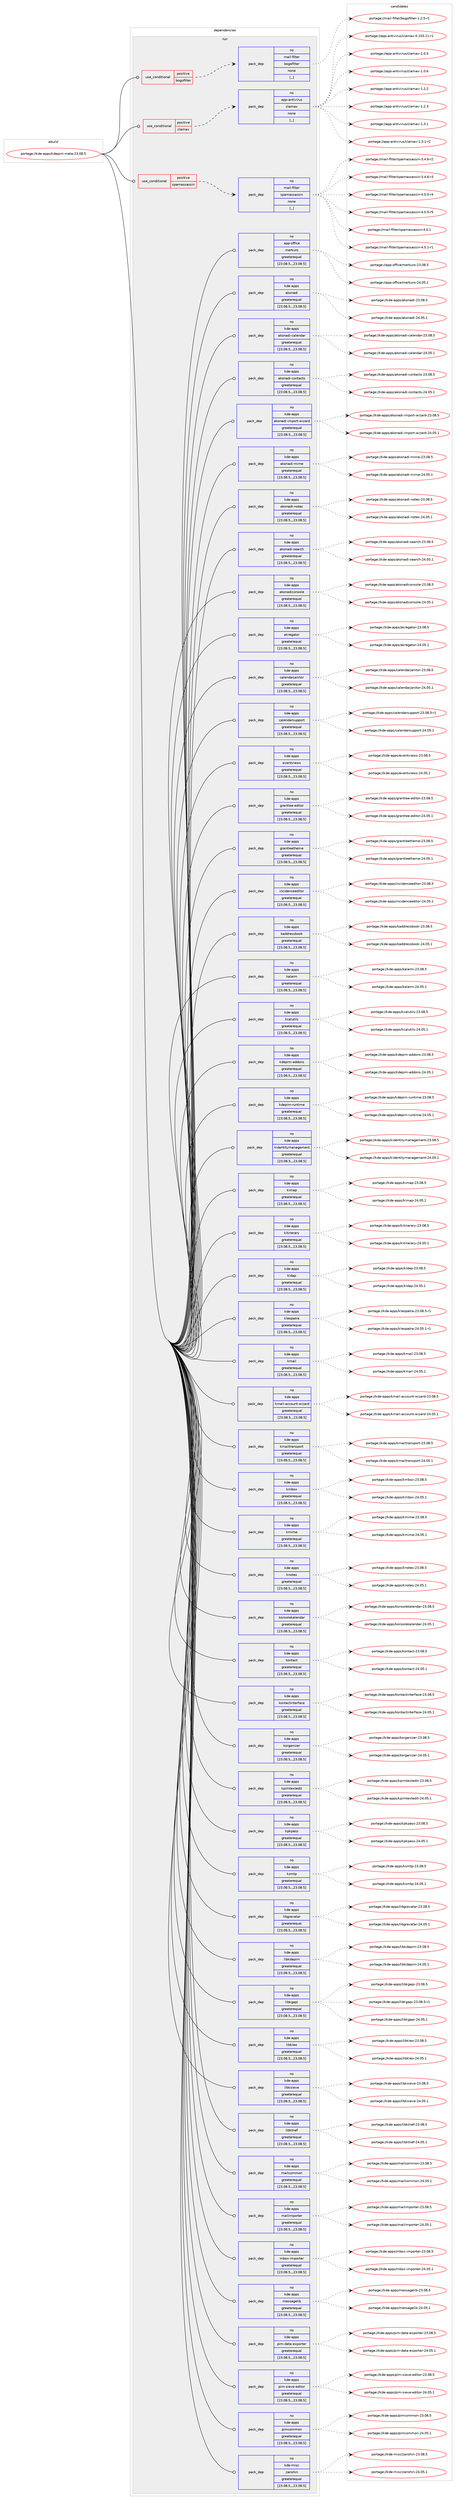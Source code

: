 digraph prolog {

# *************
# Graph options
# *************

newrank=true;
concentrate=true;
compound=true;
graph [rankdir=LR,fontname=Helvetica,fontsize=10,ranksep=1.5];#, ranksep=2.5, nodesep=0.2];
edge  [arrowhead=vee];
node  [fontname=Helvetica,fontsize=10];

# **********
# The ebuild
# **********

subgraph cluster_leftcol {
color=gray;
rank=same;
label=<<i>ebuild</i>>;
id [label="portage://kde-apps/kdepim-meta-23.08.5", color=red, width=4, href="../kde-apps/kdepim-meta-23.08.5.svg"];
}

# ****************
# The dependencies
# ****************

subgraph cluster_midcol {
color=gray;
label=<<i>dependencies</i>>;
subgraph cluster_compile {
fillcolor="#eeeeee";
style=filled;
label=<<i>compile</i>>;
}
subgraph cluster_compileandrun {
fillcolor="#eeeeee";
style=filled;
label=<<i>compile and run</i>>;
}
subgraph cluster_run {
fillcolor="#eeeeee";
style=filled;
label=<<i>run</i>>;
subgraph cond65637 {
dependency247086 [label=<<TABLE BORDER="0" CELLBORDER="1" CELLSPACING="0" CELLPADDING="4"><TR><TD ROWSPAN="3" CELLPADDING="10">use_conditional</TD></TR><TR><TD>positive</TD></TR><TR><TD>bogofilter</TD></TR></TABLE>>, shape=none, color=red];
subgraph pack179704 {
dependency247087 [label=<<TABLE BORDER="0" CELLBORDER="1" CELLSPACING="0" CELLPADDING="4" WIDTH="220"><TR><TD ROWSPAN="6" CELLPADDING="30">pack_dep</TD></TR><TR><TD WIDTH="110">no</TD></TR><TR><TD>mail-filter</TD></TR><TR><TD>bogofilter</TD></TR><TR><TD>none</TD></TR><TR><TD>[,,]</TD></TR></TABLE>>, shape=none, color=blue];
}
dependency247086:e -> dependency247087:w [weight=20,style="dashed",arrowhead="vee"];
}
id:e -> dependency247086:w [weight=20,style="solid",arrowhead="odot"];
subgraph cond65638 {
dependency247088 [label=<<TABLE BORDER="0" CELLBORDER="1" CELLSPACING="0" CELLPADDING="4"><TR><TD ROWSPAN="3" CELLPADDING="10">use_conditional</TD></TR><TR><TD>positive</TD></TR><TR><TD>clamav</TD></TR></TABLE>>, shape=none, color=red];
subgraph pack179705 {
dependency247089 [label=<<TABLE BORDER="0" CELLBORDER="1" CELLSPACING="0" CELLPADDING="4" WIDTH="220"><TR><TD ROWSPAN="6" CELLPADDING="30">pack_dep</TD></TR><TR><TD WIDTH="110">no</TD></TR><TR><TD>app-antivirus</TD></TR><TR><TD>clamav</TD></TR><TR><TD>none</TD></TR><TR><TD>[,,]</TD></TR></TABLE>>, shape=none, color=blue];
}
dependency247088:e -> dependency247089:w [weight=20,style="dashed",arrowhead="vee"];
}
id:e -> dependency247088:w [weight=20,style="solid",arrowhead="odot"];
subgraph cond65639 {
dependency247090 [label=<<TABLE BORDER="0" CELLBORDER="1" CELLSPACING="0" CELLPADDING="4"><TR><TD ROWSPAN="3" CELLPADDING="10">use_conditional</TD></TR><TR><TD>positive</TD></TR><TR><TD>spamassassin</TD></TR></TABLE>>, shape=none, color=red];
subgraph pack179706 {
dependency247091 [label=<<TABLE BORDER="0" CELLBORDER="1" CELLSPACING="0" CELLPADDING="4" WIDTH="220"><TR><TD ROWSPAN="6" CELLPADDING="30">pack_dep</TD></TR><TR><TD WIDTH="110">no</TD></TR><TR><TD>mail-filter</TD></TR><TR><TD>spamassassin</TD></TR><TR><TD>none</TD></TR><TR><TD>[,,]</TD></TR></TABLE>>, shape=none, color=blue];
}
dependency247090:e -> dependency247091:w [weight=20,style="dashed",arrowhead="vee"];
}
id:e -> dependency247090:w [weight=20,style="solid",arrowhead="odot"];
subgraph pack179707 {
dependency247092 [label=<<TABLE BORDER="0" CELLBORDER="1" CELLSPACING="0" CELLPADDING="4" WIDTH="220"><TR><TD ROWSPAN="6" CELLPADDING="30">pack_dep</TD></TR><TR><TD WIDTH="110">no</TD></TR><TR><TD>app-office</TD></TR><TR><TD>merkuro</TD></TR><TR><TD>greaterequal</TD></TR><TR><TD>[23.08.5,,,23.08.5]</TD></TR></TABLE>>, shape=none, color=blue];
}
id:e -> dependency247092:w [weight=20,style="solid",arrowhead="odot"];
subgraph pack179708 {
dependency247093 [label=<<TABLE BORDER="0" CELLBORDER="1" CELLSPACING="0" CELLPADDING="4" WIDTH="220"><TR><TD ROWSPAN="6" CELLPADDING="30">pack_dep</TD></TR><TR><TD WIDTH="110">no</TD></TR><TR><TD>kde-apps</TD></TR><TR><TD>akonadi</TD></TR><TR><TD>greaterequal</TD></TR><TR><TD>[23.08.5,,,23.08.5]</TD></TR></TABLE>>, shape=none, color=blue];
}
id:e -> dependency247093:w [weight=20,style="solid",arrowhead="odot"];
subgraph pack179709 {
dependency247094 [label=<<TABLE BORDER="0" CELLBORDER="1" CELLSPACING="0" CELLPADDING="4" WIDTH="220"><TR><TD ROWSPAN="6" CELLPADDING="30">pack_dep</TD></TR><TR><TD WIDTH="110">no</TD></TR><TR><TD>kde-apps</TD></TR><TR><TD>akonadi-calendar</TD></TR><TR><TD>greaterequal</TD></TR><TR><TD>[23.08.5,,,23.08.5]</TD></TR></TABLE>>, shape=none, color=blue];
}
id:e -> dependency247094:w [weight=20,style="solid",arrowhead="odot"];
subgraph pack179710 {
dependency247095 [label=<<TABLE BORDER="0" CELLBORDER="1" CELLSPACING="0" CELLPADDING="4" WIDTH="220"><TR><TD ROWSPAN="6" CELLPADDING="30">pack_dep</TD></TR><TR><TD WIDTH="110">no</TD></TR><TR><TD>kde-apps</TD></TR><TR><TD>akonadi-contacts</TD></TR><TR><TD>greaterequal</TD></TR><TR><TD>[23.08.5,,,23.08.5]</TD></TR></TABLE>>, shape=none, color=blue];
}
id:e -> dependency247095:w [weight=20,style="solid",arrowhead="odot"];
subgraph pack179711 {
dependency247096 [label=<<TABLE BORDER="0" CELLBORDER="1" CELLSPACING="0" CELLPADDING="4" WIDTH="220"><TR><TD ROWSPAN="6" CELLPADDING="30">pack_dep</TD></TR><TR><TD WIDTH="110">no</TD></TR><TR><TD>kde-apps</TD></TR><TR><TD>akonadi-import-wizard</TD></TR><TR><TD>greaterequal</TD></TR><TR><TD>[23.08.5,,,23.08.5]</TD></TR></TABLE>>, shape=none, color=blue];
}
id:e -> dependency247096:w [weight=20,style="solid",arrowhead="odot"];
subgraph pack179712 {
dependency247097 [label=<<TABLE BORDER="0" CELLBORDER="1" CELLSPACING="0" CELLPADDING="4" WIDTH="220"><TR><TD ROWSPAN="6" CELLPADDING="30">pack_dep</TD></TR><TR><TD WIDTH="110">no</TD></TR><TR><TD>kde-apps</TD></TR><TR><TD>akonadi-mime</TD></TR><TR><TD>greaterequal</TD></TR><TR><TD>[23.08.5,,,23.08.5]</TD></TR></TABLE>>, shape=none, color=blue];
}
id:e -> dependency247097:w [weight=20,style="solid",arrowhead="odot"];
subgraph pack179713 {
dependency247098 [label=<<TABLE BORDER="0" CELLBORDER="1" CELLSPACING="0" CELLPADDING="4" WIDTH="220"><TR><TD ROWSPAN="6" CELLPADDING="30">pack_dep</TD></TR><TR><TD WIDTH="110">no</TD></TR><TR><TD>kde-apps</TD></TR><TR><TD>akonadi-notes</TD></TR><TR><TD>greaterequal</TD></TR><TR><TD>[23.08.5,,,23.08.5]</TD></TR></TABLE>>, shape=none, color=blue];
}
id:e -> dependency247098:w [weight=20,style="solid",arrowhead="odot"];
subgraph pack179714 {
dependency247099 [label=<<TABLE BORDER="0" CELLBORDER="1" CELLSPACING="0" CELLPADDING="4" WIDTH="220"><TR><TD ROWSPAN="6" CELLPADDING="30">pack_dep</TD></TR><TR><TD WIDTH="110">no</TD></TR><TR><TD>kde-apps</TD></TR><TR><TD>akonadi-search</TD></TR><TR><TD>greaterequal</TD></TR><TR><TD>[23.08.5,,,23.08.5]</TD></TR></TABLE>>, shape=none, color=blue];
}
id:e -> dependency247099:w [weight=20,style="solid",arrowhead="odot"];
subgraph pack179715 {
dependency247100 [label=<<TABLE BORDER="0" CELLBORDER="1" CELLSPACING="0" CELLPADDING="4" WIDTH="220"><TR><TD ROWSPAN="6" CELLPADDING="30">pack_dep</TD></TR><TR><TD WIDTH="110">no</TD></TR><TR><TD>kde-apps</TD></TR><TR><TD>akonadiconsole</TD></TR><TR><TD>greaterequal</TD></TR><TR><TD>[23.08.5,,,23.08.5]</TD></TR></TABLE>>, shape=none, color=blue];
}
id:e -> dependency247100:w [weight=20,style="solid",arrowhead="odot"];
subgraph pack179716 {
dependency247101 [label=<<TABLE BORDER="0" CELLBORDER="1" CELLSPACING="0" CELLPADDING="4" WIDTH="220"><TR><TD ROWSPAN="6" CELLPADDING="30">pack_dep</TD></TR><TR><TD WIDTH="110">no</TD></TR><TR><TD>kde-apps</TD></TR><TR><TD>akregator</TD></TR><TR><TD>greaterequal</TD></TR><TR><TD>[23.08.5,,,23.08.5]</TD></TR></TABLE>>, shape=none, color=blue];
}
id:e -> dependency247101:w [weight=20,style="solid",arrowhead="odot"];
subgraph pack179717 {
dependency247102 [label=<<TABLE BORDER="0" CELLBORDER="1" CELLSPACING="0" CELLPADDING="4" WIDTH="220"><TR><TD ROWSPAN="6" CELLPADDING="30">pack_dep</TD></TR><TR><TD WIDTH="110">no</TD></TR><TR><TD>kde-apps</TD></TR><TR><TD>calendarjanitor</TD></TR><TR><TD>greaterequal</TD></TR><TR><TD>[23.08.5,,,23.08.5]</TD></TR></TABLE>>, shape=none, color=blue];
}
id:e -> dependency247102:w [weight=20,style="solid",arrowhead="odot"];
subgraph pack179718 {
dependency247103 [label=<<TABLE BORDER="0" CELLBORDER="1" CELLSPACING="0" CELLPADDING="4" WIDTH="220"><TR><TD ROWSPAN="6" CELLPADDING="30">pack_dep</TD></TR><TR><TD WIDTH="110">no</TD></TR><TR><TD>kde-apps</TD></TR><TR><TD>calendarsupport</TD></TR><TR><TD>greaterequal</TD></TR><TR><TD>[23.08.5,,,23.08.5]</TD></TR></TABLE>>, shape=none, color=blue];
}
id:e -> dependency247103:w [weight=20,style="solid",arrowhead="odot"];
subgraph pack179719 {
dependency247104 [label=<<TABLE BORDER="0" CELLBORDER="1" CELLSPACING="0" CELLPADDING="4" WIDTH="220"><TR><TD ROWSPAN="6" CELLPADDING="30">pack_dep</TD></TR><TR><TD WIDTH="110">no</TD></TR><TR><TD>kde-apps</TD></TR><TR><TD>eventviews</TD></TR><TR><TD>greaterequal</TD></TR><TR><TD>[23.08.5,,,23.08.5]</TD></TR></TABLE>>, shape=none, color=blue];
}
id:e -> dependency247104:w [weight=20,style="solid",arrowhead="odot"];
subgraph pack179720 {
dependency247105 [label=<<TABLE BORDER="0" CELLBORDER="1" CELLSPACING="0" CELLPADDING="4" WIDTH="220"><TR><TD ROWSPAN="6" CELLPADDING="30">pack_dep</TD></TR><TR><TD WIDTH="110">no</TD></TR><TR><TD>kde-apps</TD></TR><TR><TD>grantlee-editor</TD></TR><TR><TD>greaterequal</TD></TR><TR><TD>[23.08.5,,,23.08.5]</TD></TR></TABLE>>, shape=none, color=blue];
}
id:e -> dependency247105:w [weight=20,style="solid",arrowhead="odot"];
subgraph pack179721 {
dependency247106 [label=<<TABLE BORDER="0" CELLBORDER="1" CELLSPACING="0" CELLPADDING="4" WIDTH="220"><TR><TD ROWSPAN="6" CELLPADDING="30">pack_dep</TD></TR><TR><TD WIDTH="110">no</TD></TR><TR><TD>kde-apps</TD></TR><TR><TD>grantleetheme</TD></TR><TR><TD>greaterequal</TD></TR><TR><TD>[23.08.5,,,23.08.5]</TD></TR></TABLE>>, shape=none, color=blue];
}
id:e -> dependency247106:w [weight=20,style="solid",arrowhead="odot"];
subgraph pack179722 {
dependency247107 [label=<<TABLE BORDER="0" CELLBORDER="1" CELLSPACING="0" CELLPADDING="4" WIDTH="220"><TR><TD ROWSPAN="6" CELLPADDING="30">pack_dep</TD></TR><TR><TD WIDTH="110">no</TD></TR><TR><TD>kde-apps</TD></TR><TR><TD>incidenceeditor</TD></TR><TR><TD>greaterequal</TD></TR><TR><TD>[23.08.5,,,23.08.5]</TD></TR></TABLE>>, shape=none, color=blue];
}
id:e -> dependency247107:w [weight=20,style="solid",arrowhead="odot"];
subgraph pack179723 {
dependency247108 [label=<<TABLE BORDER="0" CELLBORDER="1" CELLSPACING="0" CELLPADDING="4" WIDTH="220"><TR><TD ROWSPAN="6" CELLPADDING="30">pack_dep</TD></TR><TR><TD WIDTH="110">no</TD></TR><TR><TD>kde-apps</TD></TR><TR><TD>kaddressbook</TD></TR><TR><TD>greaterequal</TD></TR><TR><TD>[23.08.5,,,23.08.5]</TD></TR></TABLE>>, shape=none, color=blue];
}
id:e -> dependency247108:w [weight=20,style="solid",arrowhead="odot"];
subgraph pack179724 {
dependency247109 [label=<<TABLE BORDER="0" CELLBORDER="1" CELLSPACING="0" CELLPADDING="4" WIDTH="220"><TR><TD ROWSPAN="6" CELLPADDING="30">pack_dep</TD></TR><TR><TD WIDTH="110">no</TD></TR><TR><TD>kde-apps</TD></TR><TR><TD>kalarm</TD></TR><TR><TD>greaterequal</TD></TR><TR><TD>[23.08.5,,,23.08.5]</TD></TR></TABLE>>, shape=none, color=blue];
}
id:e -> dependency247109:w [weight=20,style="solid",arrowhead="odot"];
subgraph pack179725 {
dependency247110 [label=<<TABLE BORDER="0" CELLBORDER="1" CELLSPACING="0" CELLPADDING="4" WIDTH="220"><TR><TD ROWSPAN="6" CELLPADDING="30">pack_dep</TD></TR><TR><TD WIDTH="110">no</TD></TR><TR><TD>kde-apps</TD></TR><TR><TD>kcalutils</TD></TR><TR><TD>greaterequal</TD></TR><TR><TD>[23.08.5,,,23.08.5]</TD></TR></TABLE>>, shape=none, color=blue];
}
id:e -> dependency247110:w [weight=20,style="solid",arrowhead="odot"];
subgraph pack179726 {
dependency247111 [label=<<TABLE BORDER="0" CELLBORDER="1" CELLSPACING="0" CELLPADDING="4" WIDTH="220"><TR><TD ROWSPAN="6" CELLPADDING="30">pack_dep</TD></TR><TR><TD WIDTH="110">no</TD></TR><TR><TD>kde-apps</TD></TR><TR><TD>kdepim-addons</TD></TR><TR><TD>greaterequal</TD></TR><TR><TD>[23.08.5,,,23.08.5]</TD></TR></TABLE>>, shape=none, color=blue];
}
id:e -> dependency247111:w [weight=20,style="solid",arrowhead="odot"];
subgraph pack179727 {
dependency247112 [label=<<TABLE BORDER="0" CELLBORDER="1" CELLSPACING="0" CELLPADDING="4" WIDTH="220"><TR><TD ROWSPAN="6" CELLPADDING="30">pack_dep</TD></TR><TR><TD WIDTH="110">no</TD></TR><TR><TD>kde-apps</TD></TR><TR><TD>kdepim-runtime</TD></TR><TR><TD>greaterequal</TD></TR><TR><TD>[23.08.5,,,23.08.5]</TD></TR></TABLE>>, shape=none, color=blue];
}
id:e -> dependency247112:w [weight=20,style="solid",arrowhead="odot"];
subgraph pack179728 {
dependency247113 [label=<<TABLE BORDER="0" CELLBORDER="1" CELLSPACING="0" CELLPADDING="4" WIDTH="220"><TR><TD ROWSPAN="6" CELLPADDING="30">pack_dep</TD></TR><TR><TD WIDTH="110">no</TD></TR><TR><TD>kde-apps</TD></TR><TR><TD>kidentitymanagement</TD></TR><TR><TD>greaterequal</TD></TR><TR><TD>[23.08.5,,,23.08.5]</TD></TR></TABLE>>, shape=none, color=blue];
}
id:e -> dependency247113:w [weight=20,style="solid",arrowhead="odot"];
subgraph pack179729 {
dependency247114 [label=<<TABLE BORDER="0" CELLBORDER="1" CELLSPACING="0" CELLPADDING="4" WIDTH="220"><TR><TD ROWSPAN="6" CELLPADDING="30">pack_dep</TD></TR><TR><TD WIDTH="110">no</TD></TR><TR><TD>kde-apps</TD></TR><TR><TD>kimap</TD></TR><TR><TD>greaterequal</TD></TR><TR><TD>[23.08.5,,,23.08.5]</TD></TR></TABLE>>, shape=none, color=blue];
}
id:e -> dependency247114:w [weight=20,style="solid",arrowhead="odot"];
subgraph pack179730 {
dependency247115 [label=<<TABLE BORDER="0" CELLBORDER="1" CELLSPACING="0" CELLPADDING="4" WIDTH="220"><TR><TD ROWSPAN="6" CELLPADDING="30">pack_dep</TD></TR><TR><TD WIDTH="110">no</TD></TR><TR><TD>kde-apps</TD></TR><TR><TD>kitinerary</TD></TR><TR><TD>greaterequal</TD></TR><TR><TD>[23.08.5,,,23.08.5]</TD></TR></TABLE>>, shape=none, color=blue];
}
id:e -> dependency247115:w [weight=20,style="solid",arrowhead="odot"];
subgraph pack179731 {
dependency247116 [label=<<TABLE BORDER="0" CELLBORDER="1" CELLSPACING="0" CELLPADDING="4" WIDTH="220"><TR><TD ROWSPAN="6" CELLPADDING="30">pack_dep</TD></TR><TR><TD WIDTH="110">no</TD></TR><TR><TD>kde-apps</TD></TR><TR><TD>kldap</TD></TR><TR><TD>greaterequal</TD></TR><TR><TD>[23.08.5,,,23.08.5]</TD></TR></TABLE>>, shape=none, color=blue];
}
id:e -> dependency247116:w [weight=20,style="solid",arrowhead="odot"];
subgraph pack179732 {
dependency247117 [label=<<TABLE BORDER="0" CELLBORDER="1" CELLSPACING="0" CELLPADDING="4" WIDTH="220"><TR><TD ROWSPAN="6" CELLPADDING="30">pack_dep</TD></TR><TR><TD WIDTH="110">no</TD></TR><TR><TD>kde-apps</TD></TR><TR><TD>kleopatra</TD></TR><TR><TD>greaterequal</TD></TR><TR><TD>[23.08.5,,,23.08.5]</TD></TR></TABLE>>, shape=none, color=blue];
}
id:e -> dependency247117:w [weight=20,style="solid",arrowhead="odot"];
subgraph pack179733 {
dependency247118 [label=<<TABLE BORDER="0" CELLBORDER="1" CELLSPACING="0" CELLPADDING="4" WIDTH="220"><TR><TD ROWSPAN="6" CELLPADDING="30">pack_dep</TD></TR><TR><TD WIDTH="110">no</TD></TR><TR><TD>kde-apps</TD></TR><TR><TD>kmail</TD></TR><TR><TD>greaterequal</TD></TR><TR><TD>[23.08.5,,,23.08.5]</TD></TR></TABLE>>, shape=none, color=blue];
}
id:e -> dependency247118:w [weight=20,style="solid",arrowhead="odot"];
subgraph pack179734 {
dependency247119 [label=<<TABLE BORDER="0" CELLBORDER="1" CELLSPACING="0" CELLPADDING="4" WIDTH="220"><TR><TD ROWSPAN="6" CELLPADDING="30">pack_dep</TD></TR><TR><TD WIDTH="110">no</TD></TR><TR><TD>kde-apps</TD></TR><TR><TD>kmail-account-wizard</TD></TR><TR><TD>greaterequal</TD></TR><TR><TD>[23.08.5,,,23.08.5]</TD></TR></TABLE>>, shape=none, color=blue];
}
id:e -> dependency247119:w [weight=20,style="solid",arrowhead="odot"];
subgraph pack179735 {
dependency247120 [label=<<TABLE BORDER="0" CELLBORDER="1" CELLSPACING="0" CELLPADDING="4" WIDTH="220"><TR><TD ROWSPAN="6" CELLPADDING="30">pack_dep</TD></TR><TR><TD WIDTH="110">no</TD></TR><TR><TD>kde-apps</TD></TR><TR><TD>kmailtransport</TD></TR><TR><TD>greaterequal</TD></TR><TR><TD>[23.08.5,,,23.08.5]</TD></TR></TABLE>>, shape=none, color=blue];
}
id:e -> dependency247120:w [weight=20,style="solid",arrowhead="odot"];
subgraph pack179736 {
dependency247121 [label=<<TABLE BORDER="0" CELLBORDER="1" CELLSPACING="0" CELLPADDING="4" WIDTH="220"><TR><TD ROWSPAN="6" CELLPADDING="30">pack_dep</TD></TR><TR><TD WIDTH="110">no</TD></TR><TR><TD>kde-apps</TD></TR><TR><TD>kmbox</TD></TR><TR><TD>greaterequal</TD></TR><TR><TD>[23.08.5,,,23.08.5]</TD></TR></TABLE>>, shape=none, color=blue];
}
id:e -> dependency247121:w [weight=20,style="solid",arrowhead="odot"];
subgraph pack179737 {
dependency247122 [label=<<TABLE BORDER="0" CELLBORDER="1" CELLSPACING="0" CELLPADDING="4" WIDTH="220"><TR><TD ROWSPAN="6" CELLPADDING="30">pack_dep</TD></TR><TR><TD WIDTH="110">no</TD></TR><TR><TD>kde-apps</TD></TR><TR><TD>kmime</TD></TR><TR><TD>greaterequal</TD></TR><TR><TD>[23.08.5,,,23.08.5]</TD></TR></TABLE>>, shape=none, color=blue];
}
id:e -> dependency247122:w [weight=20,style="solid",arrowhead="odot"];
subgraph pack179738 {
dependency247123 [label=<<TABLE BORDER="0" CELLBORDER="1" CELLSPACING="0" CELLPADDING="4" WIDTH="220"><TR><TD ROWSPAN="6" CELLPADDING="30">pack_dep</TD></TR><TR><TD WIDTH="110">no</TD></TR><TR><TD>kde-apps</TD></TR><TR><TD>knotes</TD></TR><TR><TD>greaterequal</TD></TR><TR><TD>[23.08.5,,,23.08.5]</TD></TR></TABLE>>, shape=none, color=blue];
}
id:e -> dependency247123:w [weight=20,style="solid",arrowhead="odot"];
subgraph pack179739 {
dependency247124 [label=<<TABLE BORDER="0" CELLBORDER="1" CELLSPACING="0" CELLPADDING="4" WIDTH="220"><TR><TD ROWSPAN="6" CELLPADDING="30">pack_dep</TD></TR><TR><TD WIDTH="110">no</TD></TR><TR><TD>kde-apps</TD></TR><TR><TD>konsolekalendar</TD></TR><TR><TD>greaterequal</TD></TR><TR><TD>[23.08.5,,,23.08.5]</TD></TR></TABLE>>, shape=none, color=blue];
}
id:e -> dependency247124:w [weight=20,style="solid",arrowhead="odot"];
subgraph pack179740 {
dependency247125 [label=<<TABLE BORDER="0" CELLBORDER="1" CELLSPACING="0" CELLPADDING="4" WIDTH="220"><TR><TD ROWSPAN="6" CELLPADDING="30">pack_dep</TD></TR><TR><TD WIDTH="110">no</TD></TR><TR><TD>kde-apps</TD></TR><TR><TD>kontact</TD></TR><TR><TD>greaterequal</TD></TR><TR><TD>[23.08.5,,,23.08.5]</TD></TR></TABLE>>, shape=none, color=blue];
}
id:e -> dependency247125:w [weight=20,style="solid",arrowhead="odot"];
subgraph pack179741 {
dependency247126 [label=<<TABLE BORDER="0" CELLBORDER="1" CELLSPACING="0" CELLPADDING="4" WIDTH="220"><TR><TD ROWSPAN="6" CELLPADDING="30">pack_dep</TD></TR><TR><TD WIDTH="110">no</TD></TR><TR><TD>kde-apps</TD></TR><TR><TD>kontactinterface</TD></TR><TR><TD>greaterequal</TD></TR><TR><TD>[23.08.5,,,23.08.5]</TD></TR></TABLE>>, shape=none, color=blue];
}
id:e -> dependency247126:w [weight=20,style="solid",arrowhead="odot"];
subgraph pack179742 {
dependency247127 [label=<<TABLE BORDER="0" CELLBORDER="1" CELLSPACING="0" CELLPADDING="4" WIDTH="220"><TR><TD ROWSPAN="6" CELLPADDING="30">pack_dep</TD></TR><TR><TD WIDTH="110">no</TD></TR><TR><TD>kde-apps</TD></TR><TR><TD>korganizer</TD></TR><TR><TD>greaterequal</TD></TR><TR><TD>[23.08.5,,,23.08.5]</TD></TR></TABLE>>, shape=none, color=blue];
}
id:e -> dependency247127:w [weight=20,style="solid",arrowhead="odot"];
subgraph pack179743 {
dependency247128 [label=<<TABLE BORDER="0" CELLBORDER="1" CELLSPACING="0" CELLPADDING="4" WIDTH="220"><TR><TD ROWSPAN="6" CELLPADDING="30">pack_dep</TD></TR><TR><TD WIDTH="110">no</TD></TR><TR><TD>kde-apps</TD></TR><TR><TD>kpimtextedit</TD></TR><TR><TD>greaterequal</TD></TR><TR><TD>[23.08.5,,,23.08.5]</TD></TR></TABLE>>, shape=none, color=blue];
}
id:e -> dependency247128:w [weight=20,style="solid",arrowhead="odot"];
subgraph pack179744 {
dependency247129 [label=<<TABLE BORDER="0" CELLBORDER="1" CELLSPACING="0" CELLPADDING="4" WIDTH="220"><TR><TD ROWSPAN="6" CELLPADDING="30">pack_dep</TD></TR><TR><TD WIDTH="110">no</TD></TR><TR><TD>kde-apps</TD></TR><TR><TD>kpkpass</TD></TR><TR><TD>greaterequal</TD></TR><TR><TD>[23.08.5,,,23.08.5]</TD></TR></TABLE>>, shape=none, color=blue];
}
id:e -> dependency247129:w [weight=20,style="solid",arrowhead="odot"];
subgraph pack179745 {
dependency247130 [label=<<TABLE BORDER="0" CELLBORDER="1" CELLSPACING="0" CELLPADDING="4" WIDTH="220"><TR><TD ROWSPAN="6" CELLPADDING="30">pack_dep</TD></TR><TR><TD WIDTH="110">no</TD></TR><TR><TD>kde-apps</TD></TR><TR><TD>ksmtp</TD></TR><TR><TD>greaterequal</TD></TR><TR><TD>[23.08.5,,,23.08.5]</TD></TR></TABLE>>, shape=none, color=blue];
}
id:e -> dependency247130:w [weight=20,style="solid",arrowhead="odot"];
subgraph pack179746 {
dependency247131 [label=<<TABLE BORDER="0" CELLBORDER="1" CELLSPACING="0" CELLPADDING="4" WIDTH="220"><TR><TD ROWSPAN="6" CELLPADDING="30">pack_dep</TD></TR><TR><TD WIDTH="110">no</TD></TR><TR><TD>kde-apps</TD></TR><TR><TD>libgravatar</TD></TR><TR><TD>greaterequal</TD></TR><TR><TD>[23.08.5,,,23.08.5]</TD></TR></TABLE>>, shape=none, color=blue];
}
id:e -> dependency247131:w [weight=20,style="solid",arrowhead="odot"];
subgraph pack179747 {
dependency247132 [label=<<TABLE BORDER="0" CELLBORDER="1" CELLSPACING="0" CELLPADDING="4" WIDTH="220"><TR><TD ROWSPAN="6" CELLPADDING="30">pack_dep</TD></TR><TR><TD WIDTH="110">no</TD></TR><TR><TD>kde-apps</TD></TR><TR><TD>libkdepim</TD></TR><TR><TD>greaterequal</TD></TR><TR><TD>[23.08.5,,,23.08.5]</TD></TR></TABLE>>, shape=none, color=blue];
}
id:e -> dependency247132:w [weight=20,style="solid",arrowhead="odot"];
subgraph pack179748 {
dependency247133 [label=<<TABLE BORDER="0" CELLBORDER="1" CELLSPACING="0" CELLPADDING="4" WIDTH="220"><TR><TD ROWSPAN="6" CELLPADDING="30">pack_dep</TD></TR><TR><TD WIDTH="110">no</TD></TR><TR><TD>kde-apps</TD></TR><TR><TD>libkgapi</TD></TR><TR><TD>greaterequal</TD></TR><TR><TD>[23.08.5,,,23.08.5]</TD></TR></TABLE>>, shape=none, color=blue];
}
id:e -> dependency247133:w [weight=20,style="solid",arrowhead="odot"];
subgraph pack179749 {
dependency247134 [label=<<TABLE BORDER="0" CELLBORDER="1" CELLSPACING="0" CELLPADDING="4" WIDTH="220"><TR><TD ROWSPAN="6" CELLPADDING="30">pack_dep</TD></TR><TR><TD WIDTH="110">no</TD></TR><TR><TD>kde-apps</TD></TR><TR><TD>libkleo</TD></TR><TR><TD>greaterequal</TD></TR><TR><TD>[23.08.5,,,23.08.5]</TD></TR></TABLE>>, shape=none, color=blue];
}
id:e -> dependency247134:w [weight=20,style="solid",arrowhead="odot"];
subgraph pack179750 {
dependency247135 [label=<<TABLE BORDER="0" CELLBORDER="1" CELLSPACING="0" CELLPADDING="4" WIDTH="220"><TR><TD ROWSPAN="6" CELLPADDING="30">pack_dep</TD></TR><TR><TD WIDTH="110">no</TD></TR><TR><TD>kde-apps</TD></TR><TR><TD>libksieve</TD></TR><TR><TD>greaterequal</TD></TR><TR><TD>[23.08.5,,,23.08.5]</TD></TR></TABLE>>, shape=none, color=blue];
}
id:e -> dependency247135:w [weight=20,style="solid",arrowhead="odot"];
subgraph pack179751 {
dependency247136 [label=<<TABLE BORDER="0" CELLBORDER="1" CELLSPACING="0" CELLPADDING="4" WIDTH="220"><TR><TD ROWSPAN="6" CELLPADDING="30">pack_dep</TD></TR><TR><TD WIDTH="110">no</TD></TR><TR><TD>kde-apps</TD></TR><TR><TD>libktnef</TD></TR><TR><TD>greaterequal</TD></TR><TR><TD>[23.08.5,,,23.08.5]</TD></TR></TABLE>>, shape=none, color=blue];
}
id:e -> dependency247136:w [weight=20,style="solid",arrowhead="odot"];
subgraph pack179752 {
dependency247137 [label=<<TABLE BORDER="0" CELLBORDER="1" CELLSPACING="0" CELLPADDING="4" WIDTH="220"><TR><TD ROWSPAN="6" CELLPADDING="30">pack_dep</TD></TR><TR><TD WIDTH="110">no</TD></TR><TR><TD>kde-apps</TD></TR><TR><TD>mailcommon</TD></TR><TR><TD>greaterequal</TD></TR><TR><TD>[23.08.5,,,23.08.5]</TD></TR></TABLE>>, shape=none, color=blue];
}
id:e -> dependency247137:w [weight=20,style="solid",arrowhead="odot"];
subgraph pack179753 {
dependency247138 [label=<<TABLE BORDER="0" CELLBORDER="1" CELLSPACING="0" CELLPADDING="4" WIDTH="220"><TR><TD ROWSPAN="6" CELLPADDING="30">pack_dep</TD></TR><TR><TD WIDTH="110">no</TD></TR><TR><TD>kde-apps</TD></TR><TR><TD>mailimporter</TD></TR><TR><TD>greaterequal</TD></TR><TR><TD>[23.08.5,,,23.08.5]</TD></TR></TABLE>>, shape=none, color=blue];
}
id:e -> dependency247138:w [weight=20,style="solid",arrowhead="odot"];
subgraph pack179754 {
dependency247139 [label=<<TABLE BORDER="0" CELLBORDER="1" CELLSPACING="0" CELLPADDING="4" WIDTH="220"><TR><TD ROWSPAN="6" CELLPADDING="30">pack_dep</TD></TR><TR><TD WIDTH="110">no</TD></TR><TR><TD>kde-apps</TD></TR><TR><TD>mbox-importer</TD></TR><TR><TD>greaterequal</TD></TR><TR><TD>[23.08.5,,,23.08.5]</TD></TR></TABLE>>, shape=none, color=blue];
}
id:e -> dependency247139:w [weight=20,style="solid",arrowhead="odot"];
subgraph pack179755 {
dependency247140 [label=<<TABLE BORDER="0" CELLBORDER="1" CELLSPACING="0" CELLPADDING="4" WIDTH="220"><TR><TD ROWSPAN="6" CELLPADDING="30">pack_dep</TD></TR><TR><TD WIDTH="110">no</TD></TR><TR><TD>kde-apps</TD></TR><TR><TD>messagelib</TD></TR><TR><TD>greaterequal</TD></TR><TR><TD>[23.08.5,,,23.08.5]</TD></TR></TABLE>>, shape=none, color=blue];
}
id:e -> dependency247140:w [weight=20,style="solid",arrowhead="odot"];
subgraph pack179756 {
dependency247141 [label=<<TABLE BORDER="0" CELLBORDER="1" CELLSPACING="0" CELLPADDING="4" WIDTH="220"><TR><TD ROWSPAN="6" CELLPADDING="30">pack_dep</TD></TR><TR><TD WIDTH="110">no</TD></TR><TR><TD>kde-apps</TD></TR><TR><TD>pim-data-exporter</TD></TR><TR><TD>greaterequal</TD></TR><TR><TD>[23.08.5,,,23.08.5]</TD></TR></TABLE>>, shape=none, color=blue];
}
id:e -> dependency247141:w [weight=20,style="solid",arrowhead="odot"];
subgraph pack179757 {
dependency247142 [label=<<TABLE BORDER="0" CELLBORDER="1" CELLSPACING="0" CELLPADDING="4" WIDTH="220"><TR><TD ROWSPAN="6" CELLPADDING="30">pack_dep</TD></TR><TR><TD WIDTH="110">no</TD></TR><TR><TD>kde-apps</TD></TR><TR><TD>pim-sieve-editor</TD></TR><TR><TD>greaterequal</TD></TR><TR><TD>[23.08.5,,,23.08.5]</TD></TR></TABLE>>, shape=none, color=blue];
}
id:e -> dependency247142:w [weight=20,style="solid",arrowhead="odot"];
subgraph pack179758 {
dependency247143 [label=<<TABLE BORDER="0" CELLBORDER="1" CELLSPACING="0" CELLPADDING="4" WIDTH="220"><TR><TD ROWSPAN="6" CELLPADDING="30">pack_dep</TD></TR><TR><TD WIDTH="110">no</TD></TR><TR><TD>kde-apps</TD></TR><TR><TD>pimcommon</TD></TR><TR><TD>greaterequal</TD></TR><TR><TD>[23.08.5,,,23.08.5]</TD></TR></TABLE>>, shape=none, color=blue];
}
id:e -> dependency247143:w [weight=20,style="solid",arrowhead="odot"];
subgraph pack179759 {
dependency247144 [label=<<TABLE BORDER="0" CELLBORDER="1" CELLSPACING="0" CELLPADDING="4" WIDTH="220"><TR><TD ROWSPAN="6" CELLPADDING="30">pack_dep</TD></TR><TR><TD WIDTH="110">no</TD></TR><TR><TD>kde-misc</TD></TR><TR><TD>zanshin</TD></TR><TR><TD>greaterequal</TD></TR><TR><TD>[23.08.5,,,23.08.5]</TD></TR></TABLE>>, shape=none, color=blue];
}
id:e -> dependency247144:w [weight=20,style="solid",arrowhead="odot"];
}
}

# **************
# The candidates
# **************

subgraph cluster_choices {
rank=same;
color=gray;
label=<<i>candidates</i>>;

subgraph choice179704 {
color=black;
nodesep=1;
choice109971051084510210510811610111447981111031111021051081161011144549465046534511449 [label="portage://mail-filter/bogofilter-1.2.5-r1", color=red, width=4,href="../mail-filter/bogofilter-1.2.5-r1.svg"];
dependency247087:e -> choice109971051084510210510811610111447981111031111021051081161011144549465046534511449:w [style=dotted,weight="100"];
}
subgraph choice179705 {
color=black;
nodesep=1;
choice971121124597110116105118105114117115479910897109971184548464948514649494511449 [label="portage://app-antivirus/clamav-0.103.11-r1", color=red, width=4,href="../app-antivirus/clamav-0.103.11-r1.svg"];
choice97112112459711011610511810511411711547991089710997118454946484653 [label="portage://app-antivirus/clamav-1.0.5", color=red, width=4,href="../app-antivirus/clamav-1.0.5.svg"];
choice97112112459711011610511810511411711547991089710997118454946484654 [label="portage://app-antivirus/clamav-1.0.6", color=red, width=4,href="../app-antivirus/clamav-1.0.6.svg"];
choice97112112459711011610511810511411711547991089710997118454946504650 [label="portage://app-antivirus/clamav-1.2.2", color=red, width=4,href="../app-antivirus/clamav-1.2.2.svg"];
choice97112112459711011610511810511411711547991089710997118454946504651 [label="portage://app-antivirus/clamav-1.2.3", color=red, width=4,href="../app-antivirus/clamav-1.2.3.svg"];
choice97112112459711011610511810511411711547991089710997118454946514649 [label="portage://app-antivirus/clamav-1.3.1", color=red, width=4,href="../app-antivirus/clamav-1.3.1.svg"];
choice971121124597110116105118105114117115479910897109971184549465146494511450 [label="portage://app-antivirus/clamav-1.3.1-r2", color=red, width=4,href="../app-antivirus/clamav-1.3.1-r2.svg"];
dependency247089:e -> choice971121124597110116105118105114117115479910897109971184548464948514649494511449:w [style=dotted,weight="100"];
dependency247089:e -> choice97112112459711011610511810511411711547991089710997118454946484653:w [style=dotted,weight="100"];
dependency247089:e -> choice97112112459711011610511810511411711547991089710997118454946484654:w [style=dotted,weight="100"];
dependency247089:e -> choice97112112459711011610511810511411711547991089710997118454946504650:w [style=dotted,weight="100"];
dependency247089:e -> choice97112112459711011610511810511411711547991089710997118454946504651:w [style=dotted,weight="100"];
dependency247089:e -> choice97112112459711011610511810511411711547991089710997118454946514649:w [style=dotted,weight="100"];
dependency247089:e -> choice971121124597110116105118105114117115479910897109971184549465146494511450:w [style=dotted,weight="100"];
}
subgraph choice179706 {
color=black;
nodesep=1;
choice1099710510845102105108116101114471151129710997115115971151151051104551465246544511450 [label="portage://mail-filter/spamassassin-3.4.6-r2", color=red, width=4,href="../mail-filter/spamassassin-3.4.6-r2.svg"];
choice1099710510845102105108116101114471151129710997115115971151151051104551465246544511451 [label="portage://mail-filter/spamassassin-3.4.6-r3", color=red, width=4,href="../mail-filter/spamassassin-3.4.6-r3.svg"];
choice1099710510845102105108116101114471151129710997115115971151151051104552464846484511452 [label="portage://mail-filter/spamassassin-4.0.0-r4", color=red, width=4,href="../mail-filter/spamassassin-4.0.0-r4.svg"];
choice1099710510845102105108116101114471151129710997115115971151151051104552464846484511453 [label="portage://mail-filter/spamassassin-4.0.0-r5", color=red, width=4,href="../mail-filter/spamassassin-4.0.0-r5.svg"];
choice109971051084510210510811610111447115112971099711511597115115105110455246484649 [label="portage://mail-filter/spamassassin-4.0.1", color=red, width=4,href="../mail-filter/spamassassin-4.0.1.svg"];
choice1099710510845102105108116101114471151129710997115115971151151051104552464846494511449 [label="portage://mail-filter/spamassassin-4.0.1-r1", color=red, width=4,href="../mail-filter/spamassassin-4.0.1-r1.svg"];
dependency247091:e -> choice1099710510845102105108116101114471151129710997115115971151151051104551465246544511450:w [style=dotted,weight="100"];
dependency247091:e -> choice1099710510845102105108116101114471151129710997115115971151151051104551465246544511451:w [style=dotted,weight="100"];
dependency247091:e -> choice1099710510845102105108116101114471151129710997115115971151151051104552464846484511452:w [style=dotted,weight="100"];
dependency247091:e -> choice1099710510845102105108116101114471151129710997115115971151151051104552464846484511453:w [style=dotted,weight="100"];
dependency247091:e -> choice109971051084510210510811610111447115112971099711511597115115105110455246484649:w [style=dotted,weight="100"];
dependency247091:e -> choice1099710510845102105108116101114471151129710997115115971151151051104552464846494511449:w [style=dotted,weight="100"];
}
subgraph choice179707 {
color=black;
nodesep=1;
choice971121124511110210210599101471091011141071171141114550514648564653 [label="portage://app-office/merkuro-23.08.5", color=red, width=4,href="../app-office/merkuro-23.08.5.svg"];
choice971121124511110210210599101471091011141071171141114550524648534649 [label="portage://app-office/merkuro-24.05.1", color=red, width=4,href="../app-office/merkuro-24.05.1.svg"];
dependency247092:e -> choice971121124511110210210599101471091011141071171141114550514648564653:w [style=dotted,weight="100"];
dependency247092:e -> choice971121124511110210210599101471091011141071171141114550524648534649:w [style=dotted,weight="100"];
}
subgraph choice179708 {
color=black;
nodesep=1;
choice10710010145971121121154797107111110971001054550514648564653 [label="portage://kde-apps/akonadi-23.08.5", color=red, width=4,href="../kde-apps/akonadi-23.08.5.svg"];
choice10710010145971121121154797107111110971001054550524648534649 [label="portage://kde-apps/akonadi-24.05.1", color=red, width=4,href="../kde-apps/akonadi-24.05.1.svg"];
dependency247093:e -> choice10710010145971121121154797107111110971001054550514648564653:w [style=dotted,weight="100"];
dependency247093:e -> choice10710010145971121121154797107111110971001054550524648534649:w [style=dotted,weight="100"];
}
subgraph choice179709 {
color=black;
nodesep=1;
choice1071001014597112112115479710711111097100105459997108101110100971144550514648564653 [label="portage://kde-apps/akonadi-calendar-23.08.5", color=red, width=4,href="../kde-apps/akonadi-calendar-23.08.5.svg"];
choice1071001014597112112115479710711111097100105459997108101110100971144550524648534649 [label="portage://kde-apps/akonadi-calendar-24.05.1", color=red, width=4,href="../kde-apps/akonadi-calendar-24.05.1.svg"];
dependency247094:e -> choice1071001014597112112115479710711111097100105459997108101110100971144550514648564653:w [style=dotted,weight="100"];
dependency247094:e -> choice1071001014597112112115479710711111097100105459997108101110100971144550524648534649:w [style=dotted,weight="100"];
}
subgraph choice179710 {
color=black;
nodesep=1;
choice1071001014597112112115479710711111097100105459911111011697991161154550514648564653 [label="portage://kde-apps/akonadi-contacts-23.08.5", color=red, width=4,href="../kde-apps/akonadi-contacts-23.08.5.svg"];
choice1071001014597112112115479710711111097100105459911111011697991161154550524648534649 [label="portage://kde-apps/akonadi-contacts-24.05.1", color=red, width=4,href="../kde-apps/akonadi-contacts-24.05.1.svg"];
dependency247095:e -> choice1071001014597112112115479710711111097100105459911111011697991161154550514648564653:w [style=dotted,weight="100"];
dependency247095:e -> choice1071001014597112112115479710711111097100105459911111011697991161154550524648534649:w [style=dotted,weight="100"];
}
subgraph choice179711 {
color=black;
nodesep=1;
choice10710010145971121121154797107111110971001054510510911211111411645119105122971141004550514648564653 [label="portage://kde-apps/akonadi-import-wizard-23.08.5", color=red, width=4,href="../kde-apps/akonadi-import-wizard-23.08.5.svg"];
choice10710010145971121121154797107111110971001054510510911211111411645119105122971141004550524648534649 [label="portage://kde-apps/akonadi-import-wizard-24.05.1", color=red, width=4,href="../kde-apps/akonadi-import-wizard-24.05.1.svg"];
dependency247096:e -> choice10710010145971121121154797107111110971001054510510911211111411645119105122971141004550514648564653:w [style=dotted,weight="100"];
dependency247096:e -> choice10710010145971121121154797107111110971001054510510911211111411645119105122971141004550524648534649:w [style=dotted,weight="100"];
}
subgraph choice179712 {
color=black;
nodesep=1;
choice1071001014597112112115479710711111097100105451091051091014550514648564653 [label="portage://kde-apps/akonadi-mime-23.08.5", color=red, width=4,href="../kde-apps/akonadi-mime-23.08.5.svg"];
choice1071001014597112112115479710711111097100105451091051091014550524648534649 [label="portage://kde-apps/akonadi-mime-24.05.1", color=red, width=4,href="../kde-apps/akonadi-mime-24.05.1.svg"];
dependency247097:e -> choice1071001014597112112115479710711111097100105451091051091014550514648564653:w [style=dotted,weight="100"];
dependency247097:e -> choice1071001014597112112115479710711111097100105451091051091014550524648534649:w [style=dotted,weight="100"];
}
subgraph choice179713 {
color=black;
nodesep=1;
choice1071001014597112112115479710711111097100105451101111161011154550514648564653 [label="portage://kde-apps/akonadi-notes-23.08.5", color=red, width=4,href="../kde-apps/akonadi-notes-23.08.5.svg"];
choice1071001014597112112115479710711111097100105451101111161011154550524648534649 [label="portage://kde-apps/akonadi-notes-24.05.1", color=red, width=4,href="../kde-apps/akonadi-notes-24.05.1.svg"];
dependency247098:e -> choice1071001014597112112115479710711111097100105451101111161011154550514648564653:w [style=dotted,weight="100"];
dependency247098:e -> choice1071001014597112112115479710711111097100105451101111161011154550524648534649:w [style=dotted,weight="100"];
}
subgraph choice179714 {
color=black;
nodesep=1;
choice10710010145971121121154797107111110971001054511510197114991044550514648564653 [label="portage://kde-apps/akonadi-search-23.08.5", color=red, width=4,href="../kde-apps/akonadi-search-23.08.5.svg"];
choice10710010145971121121154797107111110971001054511510197114991044550524648534649 [label="portage://kde-apps/akonadi-search-24.05.1", color=red, width=4,href="../kde-apps/akonadi-search-24.05.1.svg"];
dependency247099:e -> choice10710010145971121121154797107111110971001054511510197114991044550514648564653:w [style=dotted,weight="100"];
dependency247099:e -> choice10710010145971121121154797107111110971001054511510197114991044550524648534649:w [style=dotted,weight="100"];
}
subgraph choice179715 {
color=black;
nodesep=1;
choice1071001014597112112115479710711111097100105991111101151111081014550514648564653 [label="portage://kde-apps/akonadiconsole-23.08.5", color=red, width=4,href="../kde-apps/akonadiconsole-23.08.5.svg"];
choice1071001014597112112115479710711111097100105991111101151111081014550524648534649 [label="portage://kde-apps/akonadiconsole-24.05.1", color=red, width=4,href="../kde-apps/akonadiconsole-24.05.1.svg"];
dependency247100:e -> choice1071001014597112112115479710711111097100105991111101151111081014550514648564653:w [style=dotted,weight="100"];
dependency247100:e -> choice1071001014597112112115479710711111097100105991111101151111081014550524648534649:w [style=dotted,weight="100"];
}
subgraph choice179716 {
color=black;
nodesep=1;
choice10710010145971121121154797107114101103971161111144550514648564653 [label="portage://kde-apps/akregator-23.08.5", color=red, width=4,href="../kde-apps/akregator-23.08.5.svg"];
choice10710010145971121121154797107114101103971161111144550524648534649 [label="portage://kde-apps/akregator-24.05.1", color=red, width=4,href="../kde-apps/akregator-24.05.1.svg"];
dependency247101:e -> choice10710010145971121121154797107114101103971161111144550514648564653:w [style=dotted,weight="100"];
dependency247101:e -> choice10710010145971121121154797107114101103971161111144550524648534649:w [style=dotted,weight="100"];
}
subgraph choice179717 {
color=black;
nodesep=1;
choice107100101459711211211547999710810111010097114106971101051161111144550514648564653 [label="portage://kde-apps/calendarjanitor-23.08.5", color=red, width=4,href="../kde-apps/calendarjanitor-23.08.5.svg"];
choice107100101459711211211547999710810111010097114106971101051161111144550524648534649 [label="portage://kde-apps/calendarjanitor-24.05.1", color=red, width=4,href="../kde-apps/calendarjanitor-24.05.1.svg"];
dependency247102:e -> choice107100101459711211211547999710810111010097114106971101051161111144550514648564653:w [style=dotted,weight="100"];
dependency247102:e -> choice107100101459711211211547999710810111010097114106971101051161111144550524648534649:w [style=dotted,weight="100"];
}
subgraph choice179718 {
color=black;
nodesep=1;
choice10710010145971121121154799971081011101009711411511711211211111411645505146485646534511449 [label="portage://kde-apps/calendarsupport-23.08.5-r1", color=red, width=4,href="../kde-apps/calendarsupport-23.08.5-r1.svg"];
choice1071001014597112112115479997108101110100971141151171121121111141164550524648534649 [label="portage://kde-apps/calendarsupport-24.05.1", color=red, width=4,href="../kde-apps/calendarsupport-24.05.1.svg"];
dependency247103:e -> choice10710010145971121121154799971081011101009711411511711211211111411645505146485646534511449:w [style=dotted,weight="100"];
dependency247103:e -> choice1071001014597112112115479997108101110100971141151171121121111141164550524648534649:w [style=dotted,weight="100"];
}
subgraph choice179719 {
color=black;
nodesep=1;
choice1071001014597112112115471011181011101161181051011191154550514648564653 [label="portage://kde-apps/eventviews-23.08.5", color=red, width=4,href="../kde-apps/eventviews-23.08.5.svg"];
choice1071001014597112112115471011181011101161181051011191154550524648534649 [label="portage://kde-apps/eventviews-24.05.1", color=red, width=4,href="../kde-apps/eventviews-24.05.1.svg"];
dependency247104:e -> choice1071001014597112112115471011181011101161181051011191154550514648564653:w [style=dotted,weight="100"];
dependency247104:e -> choice1071001014597112112115471011181011101161181051011191154550524648534649:w [style=dotted,weight="100"];
}
subgraph choice179720 {
color=black;
nodesep=1;
choice10710010145971121121154710311497110116108101101451011001051161111144550514648564653 [label="portage://kde-apps/grantlee-editor-23.08.5", color=red, width=4,href="../kde-apps/grantlee-editor-23.08.5.svg"];
choice10710010145971121121154710311497110116108101101451011001051161111144550524648534649 [label="portage://kde-apps/grantlee-editor-24.05.1", color=red, width=4,href="../kde-apps/grantlee-editor-24.05.1.svg"];
dependency247105:e -> choice10710010145971121121154710311497110116108101101451011001051161111144550514648564653:w [style=dotted,weight="100"];
dependency247105:e -> choice10710010145971121121154710311497110116108101101451011001051161111144550524648534649:w [style=dotted,weight="100"];
}
subgraph choice179721 {
color=black;
nodesep=1;
choice107100101459711211211547103114971101161081011011161041011091014550514648564653 [label="portage://kde-apps/grantleetheme-23.08.5", color=red, width=4,href="../kde-apps/grantleetheme-23.08.5.svg"];
choice107100101459711211211547103114971101161081011011161041011091014550524648534649 [label="portage://kde-apps/grantleetheme-24.05.1", color=red, width=4,href="../kde-apps/grantleetheme-24.05.1.svg"];
dependency247106:e -> choice107100101459711211211547103114971101161081011011161041011091014550514648564653:w [style=dotted,weight="100"];
dependency247106:e -> choice107100101459711211211547103114971101161081011011161041011091014550524648534649:w [style=dotted,weight="100"];
}
subgraph choice179722 {
color=black;
nodesep=1;
choice10710010145971121121154710511099105100101110991011011001051161111144550514648564653 [label="portage://kde-apps/incidenceeditor-23.08.5", color=red, width=4,href="../kde-apps/incidenceeditor-23.08.5.svg"];
choice10710010145971121121154710511099105100101110991011011001051161111144550524648534649 [label="portage://kde-apps/incidenceeditor-24.05.1", color=red, width=4,href="../kde-apps/incidenceeditor-24.05.1.svg"];
dependency247107:e -> choice10710010145971121121154710511099105100101110991011011001051161111144550514648564653:w [style=dotted,weight="100"];
dependency247107:e -> choice10710010145971121121154710511099105100101110991011011001051161111144550524648534649:w [style=dotted,weight="100"];
}
subgraph choice179723 {
color=black;
nodesep=1;
choice10710010145971121121154710797100100114101115115981111111074550514648564653 [label="portage://kde-apps/kaddressbook-23.08.5", color=red, width=4,href="../kde-apps/kaddressbook-23.08.5.svg"];
choice10710010145971121121154710797100100114101115115981111111074550524648534649 [label="portage://kde-apps/kaddressbook-24.05.1", color=red, width=4,href="../kde-apps/kaddressbook-24.05.1.svg"];
dependency247108:e -> choice10710010145971121121154710797100100114101115115981111111074550514648564653:w [style=dotted,weight="100"];
dependency247108:e -> choice10710010145971121121154710797100100114101115115981111111074550524648534649:w [style=dotted,weight="100"];
}
subgraph choice179724 {
color=black;
nodesep=1;
choice10710010145971121121154710797108971141094550514648564653 [label="portage://kde-apps/kalarm-23.08.5", color=red, width=4,href="../kde-apps/kalarm-23.08.5.svg"];
choice10710010145971121121154710797108971141094550524648534649 [label="portage://kde-apps/kalarm-24.05.1", color=red, width=4,href="../kde-apps/kalarm-24.05.1.svg"];
dependency247109:e -> choice10710010145971121121154710797108971141094550514648564653:w [style=dotted,weight="100"];
dependency247109:e -> choice10710010145971121121154710797108971141094550524648534649:w [style=dotted,weight="100"];
}
subgraph choice179725 {
color=black;
nodesep=1;
choice10710010145971121121154710799971081171161051081154550514648564653 [label="portage://kde-apps/kcalutils-23.08.5", color=red, width=4,href="../kde-apps/kcalutils-23.08.5.svg"];
choice10710010145971121121154710799971081171161051081154550524648534649 [label="portage://kde-apps/kcalutils-24.05.1", color=red, width=4,href="../kde-apps/kcalutils-24.05.1.svg"];
dependency247110:e -> choice10710010145971121121154710799971081171161051081154550514648564653:w [style=dotted,weight="100"];
dependency247110:e -> choice10710010145971121121154710799971081171161051081154550524648534649:w [style=dotted,weight="100"];
}
subgraph choice179726 {
color=black;
nodesep=1;
choice10710010145971121121154710710010111210510945971001001111101154550514648564653 [label="portage://kde-apps/kdepim-addons-23.08.5", color=red, width=4,href="../kde-apps/kdepim-addons-23.08.5.svg"];
choice10710010145971121121154710710010111210510945971001001111101154550524648534649 [label="portage://kde-apps/kdepim-addons-24.05.1", color=red, width=4,href="../kde-apps/kdepim-addons-24.05.1.svg"];
dependency247111:e -> choice10710010145971121121154710710010111210510945971001001111101154550514648564653:w [style=dotted,weight="100"];
dependency247111:e -> choice10710010145971121121154710710010111210510945971001001111101154550524648534649:w [style=dotted,weight="100"];
}
subgraph choice179727 {
color=black;
nodesep=1;
choice107100101459711211211547107100101112105109451141171101161051091014550514648564653 [label="portage://kde-apps/kdepim-runtime-23.08.5", color=red, width=4,href="../kde-apps/kdepim-runtime-23.08.5.svg"];
choice107100101459711211211547107100101112105109451141171101161051091014550524648534649 [label="portage://kde-apps/kdepim-runtime-24.05.1", color=red, width=4,href="../kde-apps/kdepim-runtime-24.05.1.svg"];
dependency247112:e -> choice107100101459711211211547107100101112105109451141171101161051091014550514648564653:w [style=dotted,weight="100"];
dependency247112:e -> choice107100101459711211211547107100101112105109451141171101161051091014550524648534649:w [style=dotted,weight="100"];
}
subgraph choice179728 {
color=black;
nodesep=1;
choice10710010145971121121154710710510010111011610511612110997110971031011091011101164550514648564653 [label="portage://kde-apps/kidentitymanagement-23.08.5", color=red, width=4,href="../kde-apps/kidentitymanagement-23.08.5.svg"];
choice10710010145971121121154710710510010111011610511612110997110971031011091011101164550524648534649 [label="portage://kde-apps/kidentitymanagement-24.05.1", color=red, width=4,href="../kde-apps/kidentitymanagement-24.05.1.svg"];
dependency247113:e -> choice10710010145971121121154710710510010111011610511612110997110971031011091011101164550514648564653:w [style=dotted,weight="100"];
dependency247113:e -> choice10710010145971121121154710710510010111011610511612110997110971031011091011101164550524648534649:w [style=dotted,weight="100"];
}
subgraph choice179729 {
color=black;
nodesep=1;
choice107100101459711211211547107105109971124550514648564653 [label="portage://kde-apps/kimap-23.08.5", color=red, width=4,href="../kde-apps/kimap-23.08.5.svg"];
choice107100101459711211211547107105109971124550524648534649 [label="portage://kde-apps/kimap-24.05.1", color=red, width=4,href="../kde-apps/kimap-24.05.1.svg"];
dependency247114:e -> choice107100101459711211211547107105109971124550514648564653:w [style=dotted,weight="100"];
dependency247114:e -> choice107100101459711211211547107105109971124550524648534649:w [style=dotted,weight="100"];
}
subgraph choice179730 {
color=black;
nodesep=1;
choice107100101459711211211547107105116105110101114971141214550514648564653 [label="portage://kde-apps/kitinerary-23.08.5", color=red, width=4,href="../kde-apps/kitinerary-23.08.5.svg"];
choice107100101459711211211547107105116105110101114971141214550524648534649 [label="portage://kde-apps/kitinerary-24.05.1", color=red, width=4,href="../kde-apps/kitinerary-24.05.1.svg"];
dependency247115:e -> choice107100101459711211211547107105116105110101114971141214550514648564653:w [style=dotted,weight="100"];
dependency247115:e -> choice107100101459711211211547107105116105110101114971141214550524648534649:w [style=dotted,weight="100"];
}
subgraph choice179731 {
color=black;
nodesep=1;
choice107100101459711211211547107108100971124550514648564653 [label="portage://kde-apps/kldap-23.08.5", color=red, width=4,href="../kde-apps/kldap-23.08.5.svg"];
choice107100101459711211211547107108100971124550524648534649 [label="portage://kde-apps/kldap-24.05.1", color=red, width=4,href="../kde-apps/kldap-24.05.1.svg"];
dependency247116:e -> choice107100101459711211211547107108100971124550514648564653:w [style=dotted,weight="100"];
dependency247116:e -> choice107100101459711211211547107108100971124550524648534649:w [style=dotted,weight="100"];
}
subgraph choice179732 {
color=black;
nodesep=1;
choice107100101459711211211547107108101111112971161149745505146485646534511449 [label="portage://kde-apps/kleopatra-23.08.5-r1", color=red, width=4,href="../kde-apps/kleopatra-23.08.5-r1.svg"];
choice107100101459711211211547107108101111112971161149745505246485346494511449 [label="portage://kde-apps/kleopatra-24.05.1-r1", color=red, width=4,href="../kde-apps/kleopatra-24.05.1-r1.svg"];
dependency247117:e -> choice107100101459711211211547107108101111112971161149745505146485646534511449:w [style=dotted,weight="100"];
dependency247117:e -> choice107100101459711211211547107108101111112971161149745505246485346494511449:w [style=dotted,weight="100"];
}
subgraph choice179733 {
color=black;
nodesep=1;
choice107100101459711211211547107109971051084550514648564653 [label="portage://kde-apps/kmail-23.08.5", color=red, width=4,href="../kde-apps/kmail-23.08.5.svg"];
choice107100101459711211211547107109971051084550524648534649 [label="portage://kde-apps/kmail-24.05.1", color=red, width=4,href="../kde-apps/kmail-24.05.1.svg"];
dependency247118:e -> choice107100101459711211211547107109971051084550514648564653:w [style=dotted,weight="100"];
dependency247118:e -> choice107100101459711211211547107109971051084550524648534649:w [style=dotted,weight="100"];
}
subgraph choice179734 {
color=black;
nodesep=1;
choice107100101459711211211547107109971051084597999911111711011645119105122971141004550514648564653 [label="portage://kde-apps/kmail-account-wizard-23.08.5", color=red, width=4,href="../kde-apps/kmail-account-wizard-23.08.5.svg"];
choice107100101459711211211547107109971051084597999911111711011645119105122971141004550524648534649 [label="portage://kde-apps/kmail-account-wizard-24.05.1", color=red, width=4,href="../kde-apps/kmail-account-wizard-24.05.1.svg"];
dependency247119:e -> choice107100101459711211211547107109971051084597999911111711011645119105122971141004550514648564653:w [style=dotted,weight="100"];
dependency247119:e -> choice107100101459711211211547107109971051084597999911111711011645119105122971141004550524648534649:w [style=dotted,weight="100"];
}
subgraph choice179735 {
color=black;
nodesep=1;
choice10710010145971121121154710710997105108116114971101151121111141164550514648564653 [label="portage://kde-apps/kmailtransport-23.08.5", color=red, width=4,href="../kde-apps/kmailtransport-23.08.5.svg"];
choice10710010145971121121154710710997105108116114971101151121111141164550524648534649 [label="portage://kde-apps/kmailtransport-24.05.1", color=red, width=4,href="../kde-apps/kmailtransport-24.05.1.svg"];
dependency247120:e -> choice10710010145971121121154710710997105108116114971101151121111141164550514648564653:w [style=dotted,weight="100"];
dependency247120:e -> choice10710010145971121121154710710997105108116114971101151121111141164550524648534649:w [style=dotted,weight="100"];
}
subgraph choice179736 {
color=black;
nodesep=1;
choice107100101459711211211547107109981111204550514648564653 [label="portage://kde-apps/kmbox-23.08.5", color=red, width=4,href="../kde-apps/kmbox-23.08.5.svg"];
choice107100101459711211211547107109981111204550524648534649 [label="portage://kde-apps/kmbox-24.05.1", color=red, width=4,href="../kde-apps/kmbox-24.05.1.svg"];
dependency247121:e -> choice107100101459711211211547107109981111204550514648564653:w [style=dotted,weight="100"];
dependency247121:e -> choice107100101459711211211547107109981111204550524648534649:w [style=dotted,weight="100"];
}
subgraph choice179737 {
color=black;
nodesep=1;
choice1071001014597112112115471071091051091014550514648564653 [label="portage://kde-apps/kmime-23.08.5", color=red, width=4,href="../kde-apps/kmime-23.08.5.svg"];
choice1071001014597112112115471071091051091014550524648534649 [label="portage://kde-apps/kmime-24.05.1", color=red, width=4,href="../kde-apps/kmime-24.05.1.svg"];
dependency247122:e -> choice1071001014597112112115471071091051091014550514648564653:w [style=dotted,weight="100"];
dependency247122:e -> choice1071001014597112112115471071091051091014550524648534649:w [style=dotted,weight="100"];
}
subgraph choice179738 {
color=black;
nodesep=1;
choice1071001014597112112115471071101111161011154550514648564653 [label="portage://kde-apps/knotes-23.08.5", color=red, width=4,href="../kde-apps/knotes-23.08.5.svg"];
choice1071001014597112112115471071101111161011154550524648534649 [label="portage://kde-apps/knotes-24.05.1", color=red, width=4,href="../kde-apps/knotes-24.05.1.svg"];
dependency247123:e -> choice1071001014597112112115471071101111161011154550514648564653:w [style=dotted,weight="100"];
dependency247123:e -> choice1071001014597112112115471071101111161011154550524648534649:w [style=dotted,weight="100"];
}
subgraph choice179739 {
color=black;
nodesep=1;
choice10710010145971121121154710711111011511110810110797108101110100971144550514648564653 [label="portage://kde-apps/konsolekalendar-23.08.5", color=red, width=4,href="../kde-apps/konsolekalendar-23.08.5.svg"];
choice10710010145971121121154710711111011511110810110797108101110100971144550524648534649 [label="portage://kde-apps/konsolekalendar-24.05.1", color=red, width=4,href="../kde-apps/konsolekalendar-24.05.1.svg"];
dependency247124:e -> choice10710010145971121121154710711111011511110810110797108101110100971144550514648564653:w [style=dotted,weight="100"];
dependency247124:e -> choice10710010145971121121154710711111011511110810110797108101110100971144550524648534649:w [style=dotted,weight="100"];
}
subgraph choice179740 {
color=black;
nodesep=1;
choice10710010145971121121154710711111011697991164550514648564653 [label="portage://kde-apps/kontact-23.08.5", color=red, width=4,href="../kde-apps/kontact-23.08.5.svg"];
choice10710010145971121121154710711111011697991164550524648534649 [label="portage://kde-apps/kontact-24.05.1", color=red, width=4,href="../kde-apps/kontact-24.05.1.svg"];
dependency247125:e -> choice10710010145971121121154710711111011697991164550514648564653:w [style=dotted,weight="100"];
dependency247125:e -> choice10710010145971121121154710711111011697991164550524648534649:w [style=dotted,weight="100"];
}
subgraph choice179741 {
color=black;
nodesep=1;
choice107100101459711211211547107111110116979911610511011610111410297991014550514648564653 [label="portage://kde-apps/kontactinterface-23.08.5", color=red, width=4,href="../kde-apps/kontactinterface-23.08.5.svg"];
choice107100101459711211211547107111110116979911610511011610111410297991014550524648534649 [label="portage://kde-apps/kontactinterface-24.05.1", color=red, width=4,href="../kde-apps/kontactinterface-24.05.1.svg"];
dependency247126:e -> choice107100101459711211211547107111110116979911610511011610111410297991014550514648564653:w [style=dotted,weight="100"];
dependency247126:e -> choice107100101459711211211547107111110116979911610511011610111410297991014550524648534649:w [style=dotted,weight="100"];
}
subgraph choice179742 {
color=black;
nodesep=1;
choice107100101459711211211547107111114103971101051221011144550514648564653 [label="portage://kde-apps/korganizer-23.08.5", color=red, width=4,href="../kde-apps/korganizer-23.08.5.svg"];
choice107100101459711211211547107111114103971101051221011144550524648534649 [label="portage://kde-apps/korganizer-24.05.1", color=red, width=4,href="../kde-apps/korganizer-24.05.1.svg"];
dependency247127:e -> choice107100101459711211211547107111114103971101051221011144550514648564653:w [style=dotted,weight="100"];
dependency247127:e -> choice107100101459711211211547107111114103971101051221011144550524648534649:w [style=dotted,weight="100"];
}
subgraph choice179743 {
color=black;
nodesep=1;
choice1071001014597112112115471071121051091161011201161011001051164550514648564653 [label="portage://kde-apps/kpimtextedit-23.08.5", color=red, width=4,href="../kde-apps/kpimtextedit-23.08.5.svg"];
choice1071001014597112112115471071121051091161011201161011001051164550524648534649 [label="portage://kde-apps/kpimtextedit-24.05.1", color=red, width=4,href="../kde-apps/kpimtextedit-24.05.1.svg"];
dependency247128:e -> choice1071001014597112112115471071121051091161011201161011001051164550514648564653:w [style=dotted,weight="100"];
dependency247128:e -> choice1071001014597112112115471071121051091161011201161011001051164550524648534649:w [style=dotted,weight="100"];
}
subgraph choice179744 {
color=black;
nodesep=1;
choice107100101459711211211547107112107112971151154550514648564653 [label="portage://kde-apps/kpkpass-23.08.5", color=red, width=4,href="../kde-apps/kpkpass-23.08.5.svg"];
choice107100101459711211211547107112107112971151154550524648534649 [label="portage://kde-apps/kpkpass-24.05.1", color=red, width=4,href="../kde-apps/kpkpass-24.05.1.svg"];
dependency247129:e -> choice107100101459711211211547107112107112971151154550514648564653:w [style=dotted,weight="100"];
dependency247129:e -> choice107100101459711211211547107112107112971151154550524648534649:w [style=dotted,weight="100"];
}
subgraph choice179745 {
color=black;
nodesep=1;
choice1071001014597112112115471071151091161124550514648564653 [label="portage://kde-apps/ksmtp-23.08.5", color=red, width=4,href="../kde-apps/ksmtp-23.08.5.svg"];
choice1071001014597112112115471071151091161124550524648534649 [label="portage://kde-apps/ksmtp-24.05.1", color=red, width=4,href="../kde-apps/ksmtp-24.05.1.svg"];
dependency247130:e -> choice1071001014597112112115471071151091161124550514648564653:w [style=dotted,weight="100"];
dependency247130:e -> choice1071001014597112112115471071151091161124550524648534649:w [style=dotted,weight="100"];
}
subgraph choice179746 {
color=black;
nodesep=1;
choice107100101459711211211547108105981031149711897116971144550514648564653 [label="portage://kde-apps/libgravatar-23.08.5", color=red, width=4,href="../kde-apps/libgravatar-23.08.5.svg"];
choice107100101459711211211547108105981031149711897116971144550524648534649 [label="portage://kde-apps/libgravatar-24.05.1", color=red, width=4,href="../kde-apps/libgravatar-24.05.1.svg"];
dependency247131:e -> choice107100101459711211211547108105981031149711897116971144550514648564653:w [style=dotted,weight="100"];
dependency247131:e -> choice107100101459711211211547108105981031149711897116971144550524648534649:w [style=dotted,weight="100"];
}
subgraph choice179747 {
color=black;
nodesep=1;
choice107100101459711211211547108105981071001011121051094550514648564653 [label="portage://kde-apps/libkdepim-23.08.5", color=red, width=4,href="../kde-apps/libkdepim-23.08.5.svg"];
choice107100101459711211211547108105981071001011121051094550524648534649 [label="portage://kde-apps/libkdepim-24.05.1", color=red, width=4,href="../kde-apps/libkdepim-24.05.1.svg"];
dependency247132:e -> choice107100101459711211211547108105981071001011121051094550514648564653:w [style=dotted,weight="100"];
dependency247132:e -> choice107100101459711211211547108105981071001011121051094550524648534649:w [style=dotted,weight="100"];
}
subgraph choice179748 {
color=black;
nodesep=1;
choice10710010145971121121154710810598107103971121054550514648564653 [label="portage://kde-apps/libkgapi-23.08.5", color=red, width=4,href="../kde-apps/libkgapi-23.08.5.svg"];
choice107100101459711211211547108105981071039711210545505146485646534511449 [label="portage://kde-apps/libkgapi-23.08.5-r1", color=red, width=4,href="../kde-apps/libkgapi-23.08.5-r1.svg"];
choice10710010145971121121154710810598107103971121054550524648534649 [label="portage://kde-apps/libkgapi-24.05.1", color=red, width=4,href="../kde-apps/libkgapi-24.05.1.svg"];
dependency247133:e -> choice10710010145971121121154710810598107103971121054550514648564653:w [style=dotted,weight="100"];
dependency247133:e -> choice107100101459711211211547108105981071039711210545505146485646534511449:w [style=dotted,weight="100"];
dependency247133:e -> choice10710010145971121121154710810598107103971121054550524648534649:w [style=dotted,weight="100"];
}
subgraph choice179749 {
color=black;
nodesep=1;
choice107100101459711211211547108105981071081011114550514648564653 [label="portage://kde-apps/libkleo-23.08.5", color=red, width=4,href="../kde-apps/libkleo-23.08.5.svg"];
choice107100101459711211211547108105981071081011114550524648534649 [label="portage://kde-apps/libkleo-24.05.1", color=red, width=4,href="../kde-apps/libkleo-24.05.1.svg"];
dependency247134:e -> choice107100101459711211211547108105981071081011114550514648564653:w [style=dotted,weight="100"];
dependency247134:e -> choice107100101459711211211547108105981071081011114550524648534649:w [style=dotted,weight="100"];
}
subgraph choice179750 {
color=black;
nodesep=1;
choice107100101459711211211547108105981071151051011181014550514648564653 [label="portage://kde-apps/libksieve-23.08.5", color=red, width=4,href="../kde-apps/libksieve-23.08.5.svg"];
choice107100101459711211211547108105981071151051011181014550524648534649 [label="portage://kde-apps/libksieve-24.05.1", color=red, width=4,href="../kde-apps/libksieve-24.05.1.svg"];
dependency247135:e -> choice107100101459711211211547108105981071151051011181014550514648564653:w [style=dotted,weight="100"];
dependency247135:e -> choice107100101459711211211547108105981071151051011181014550524648534649:w [style=dotted,weight="100"];
}
subgraph choice179751 {
color=black;
nodesep=1;
choice107100101459711211211547108105981071161101011024550514648564653 [label="portage://kde-apps/libktnef-23.08.5", color=red, width=4,href="../kde-apps/libktnef-23.08.5.svg"];
choice107100101459711211211547108105981071161101011024550524648534649 [label="portage://kde-apps/libktnef-24.05.1", color=red, width=4,href="../kde-apps/libktnef-24.05.1.svg"];
dependency247136:e -> choice107100101459711211211547108105981071161101011024550514648564653:w [style=dotted,weight="100"];
dependency247136:e -> choice107100101459711211211547108105981071161101011024550524648534649:w [style=dotted,weight="100"];
}
subgraph choice179752 {
color=black;
nodesep=1;
choice10710010145971121121154710997105108991111091091111104550514648564653 [label="portage://kde-apps/mailcommon-23.08.5", color=red, width=4,href="../kde-apps/mailcommon-23.08.5.svg"];
choice10710010145971121121154710997105108991111091091111104550524648534649 [label="portage://kde-apps/mailcommon-24.05.1", color=red, width=4,href="../kde-apps/mailcommon-24.05.1.svg"];
dependency247137:e -> choice10710010145971121121154710997105108991111091091111104550514648564653:w [style=dotted,weight="100"];
dependency247137:e -> choice10710010145971121121154710997105108991111091091111104550524648534649:w [style=dotted,weight="100"];
}
subgraph choice179753 {
color=black;
nodesep=1;
choice107100101459711211211547109971051081051091121111141161011144550514648564653 [label="portage://kde-apps/mailimporter-23.08.5", color=red, width=4,href="../kde-apps/mailimporter-23.08.5.svg"];
choice107100101459711211211547109971051081051091121111141161011144550524648534649 [label="portage://kde-apps/mailimporter-24.05.1", color=red, width=4,href="../kde-apps/mailimporter-24.05.1.svg"];
dependency247138:e -> choice107100101459711211211547109971051081051091121111141161011144550514648564653:w [style=dotted,weight="100"];
dependency247138:e -> choice107100101459711211211547109971051081051091121111141161011144550524648534649:w [style=dotted,weight="100"];
}
subgraph choice179754 {
color=black;
nodesep=1;
choice10710010145971121121154710998111120451051091121111141161011144550514648564653 [label="portage://kde-apps/mbox-importer-23.08.5", color=red, width=4,href="../kde-apps/mbox-importer-23.08.5.svg"];
choice10710010145971121121154710998111120451051091121111141161011144550524648534649 [label="portage://kde-apps/mbox-importer-24.05.1", color=red, width=4,href="../kde-apps/mbox-importer-24.05.1.svg"];
dependency247139:e -> choice10710010145971121121154710998111120451051091121111141161011144550514648564653:w [style=dotted,weight="100"];
dependency247139:e -> choice10710010145971121121154710998111120451051091121111141161011144550524648534649:w [style=dotted,weight="100"];
}
subgraph choice179755 {
color=black;
nodesep=1;
choice10710010145971121121154710910111511597103101108105984550514648564653 [label="portage://kde-apps/messagelib-23.08.5", color=red, width=4,href="../kde-apps/messagelib-23.08.5.svg"];
choice10710010145971121121154710910111511597103101108105984550524648534649 [label="portage://kde-apps/messagelib-24.05.1", color=red, width=4,href="../kde-apps/messagelib-24.05.1.svg"];
dependency247140:e -> choice10710010145971121121154710910111511597103101108105984550514648564653:w [style=dotted,weight="100"];
dependency247140:e -> choice10710010145971121121154710910111511597103101108105984550524648534649:w [style=dotted,weight="100"];
}
subgraph choice179756 {
color=black;
nodesep=1;
choice107100101459711211211547112105109451009711697451011201121111141161011144550514648564653 [label="portage://kde-apps/pim-data-exporter-23.08.5", color=red, width=4,href="../kde-apps/pim-data-exporter-23.08.5.svg"];
choice107100101459711211211547112105109451009711697451011201121111141161011144550524648534649 [label="portage://kde-apps/pim-data-exporter-24.05.1", color=red, width=4,href="../kde-apps/pim-data-exporter-24.05.1.svg"];
dependency247141:e -> choice107100101459711211211547112105109451009711697451011201121111141161011144550514648564653:w [style=dotted,weight="100"];
dependency247141:e -> choice107100101459711211211547112105109451009711697451011201121111141161011144550524648534649:w [style=dotted,weight="100"];
}
subgraph choice179757 {
color=black;
nodesep=1;
choice10710010145971121121154711210510945115105101118101451011001051161111144550514648564653 [label="portage://kde-apps/pim-sieve-editor-23.08.5", color=red, width=4,href="../kde-apps/pim-sieve-editor-23.08.5.svg"];
choice10710010145971121121154711210510945115105101118101451011001051161111144550524648534649 [label="portage://kde-apps/pim-sieve-editor-24.05.1", color=red, width=4,href="../kde-apps/pim-sieve-editor-24.05.1.svg"];
dependency247142:e -> choice10710010145971121121154711210510945115105101118101451011001051161111144550514648564653:w [style=dotted,weight="100"];
dependency247142:e -> choice10710010145971121121154711210510945115105101118101451011001051161111144550524648534649:w [style=dotted,weight="100"];
}
subgraph choice179758 {
color=black;
nodesep=1;
choice107100101459711211211547112105109991111091091111104550514648564653 [label="portage://kde-apps/pimcommon-23.08.5", color=red, width=4,href="../kde-apps/pimcommon-23.08.5.svg"];
choice107100101459711211211547112105109991111091091111104550524648534649 [label="portage://kde-apps/pimcommon-24.05.1", color=red, width=4,href="../kde-apps/pimcommon-24.05.1.svg"];
dependency247143:e -> choice107100101459711211211547112105109991111091091111104550514648564653:w [style=dotted,weight="100"];
dependency247143:e -> choice107100101459711211211547112105109991111091091111104550524648534649:w [style=dotted,weight="100"];
}
subgraph choice179759 {
color=black;
nodesep=1;
choice107100101451091051159947122971101151041051104550514648564653 [label="portage://kde-misc/zanshin-23.08.5", color=red, width=4,href="../kde-misc/zanshin-23.08.5.svg"];
choice107100101451091051159947122971101151041051104550524648534649 [label="portage://kde-misc/zanshin-24.05.1", color=red, width=4,href="../kde-misc/zanshin-24.05.1.svg"];
dependency247144:e -> choice107100101451091051159947122971101151041051104550514648564653:w [style=dotted,weight="100"];
dependency247144:e -> choice107100101451091051159947122971101151041051104550524648534649:w [style=dotted,weight="100"];
}
}

}
